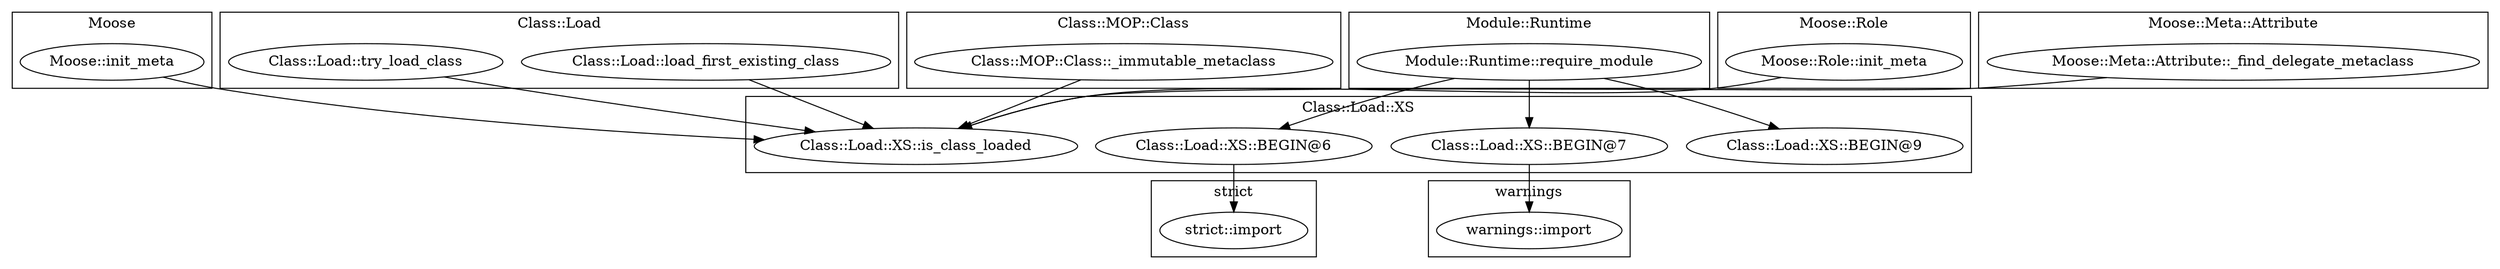 digraph {
graph [overlap=false]
subgraph cluster_warnings {
	label="warnings";
	"warnings::import";
}
subgraph cluster_Moose {
	label="Moose";
	"Moose::init_meta";
}
subgraph cluster_Class_Load {
	label="Class::Load";
	"Class::Load::try_load_class";
	"Class::Load::load_first_existing_class";
}
subgraph cluster_Class_Load_XS {
	label="Class::Load::XS";
	"Class::Load::XS::is_class_loaded";
	"Class::Load::XS::BEGIN@6";
	"Class::Load::XS::BEGIN@7";
	"Class::Load::XS::BEGIN@9";
}
subgraph cluster_strict {
	label="strict";
	"strict::import";
}
subgraph cluster_Class_MOP_Class {
	label="Class::MOP::Class";
	"Class::MOP::Class::_immutable_metaclass";
}
subgraph cluster_Module_Runtime {
	label="Module::Runtime";
	"Module::Runtime::require_module";
}
subgraph cluster_Moose_Role {
	label="Moose::Role";
	"Moose::Role::init_meta";
}
subgraph cluster_Moose_Meta_Attribute {
	label="Moose::Meta::Attribute";
	"Moose::Meta::Attribute::_find_delegate_metaclass";
}
"Class::Load::load_first_existing_class" -> "Class::Load::XS::is_class_loaded";
"Class::Load::try_load_class" -> "Class::Load::XS::is_class_loaded";
"Class::MOP::Class::_immutable_metaclass" -> "Class::Load::XS::is_class_loaded";
"Moose::init_meta" -> "Class::Load::XS::is_class_loaded";
"Moose::Meta::Attribute::_find_delegate_metaclass" -> "Class::Load::XS::is_class_loaded";
"Moose::Role::init_meta" -> "Class::Load::XS::is_class_loaded";
"Class::Load::XS::BEGIN@7" -> "warnings::import";
"Module::Runtime::require_module" -> "Class::Load::XS::BEGIN@7";
"Class::Load::XS::BEGIN@6" -> "strict::import";
"Module::Runtime::require_module" -> "Class::Load::XS::BEGIN@6";
"Module::Runtime::require_module" -> "Class::Load::XS::BEGIN@9";
}
